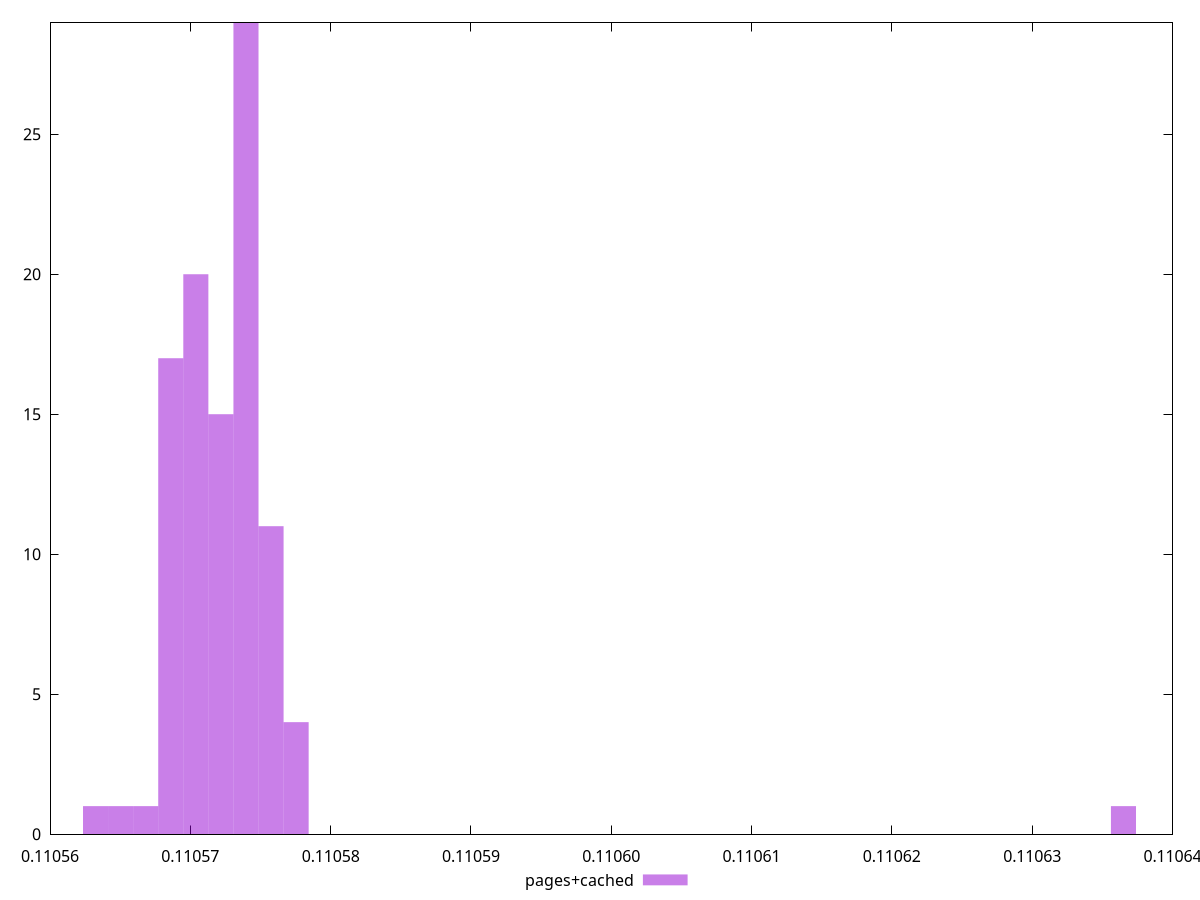 $_pagesCached <<EOF
0.11063650579396446 1
0.11056860652040636 17
0.11057396698937147 29
0.11057218016638311 15
0.11057039334339473 20
0.11057575381235984 11
0.11057754063534822 4
0.11056503287442962 1
0.110566819697418 1
0.11056324605144124 1
EOF
set key outside below
set terminal pngcairo
set output "report_00006_2020-11-02T20-21-41.718Z/uses-long-cache-ttl/pages+cached//hist.png"
set yrange [0:29]
set boxwidth 0.0000017868229883711435
set style fill transparent solid 0.5 noborder
plot $_pagesCached title "pages+cached" with boxes ,